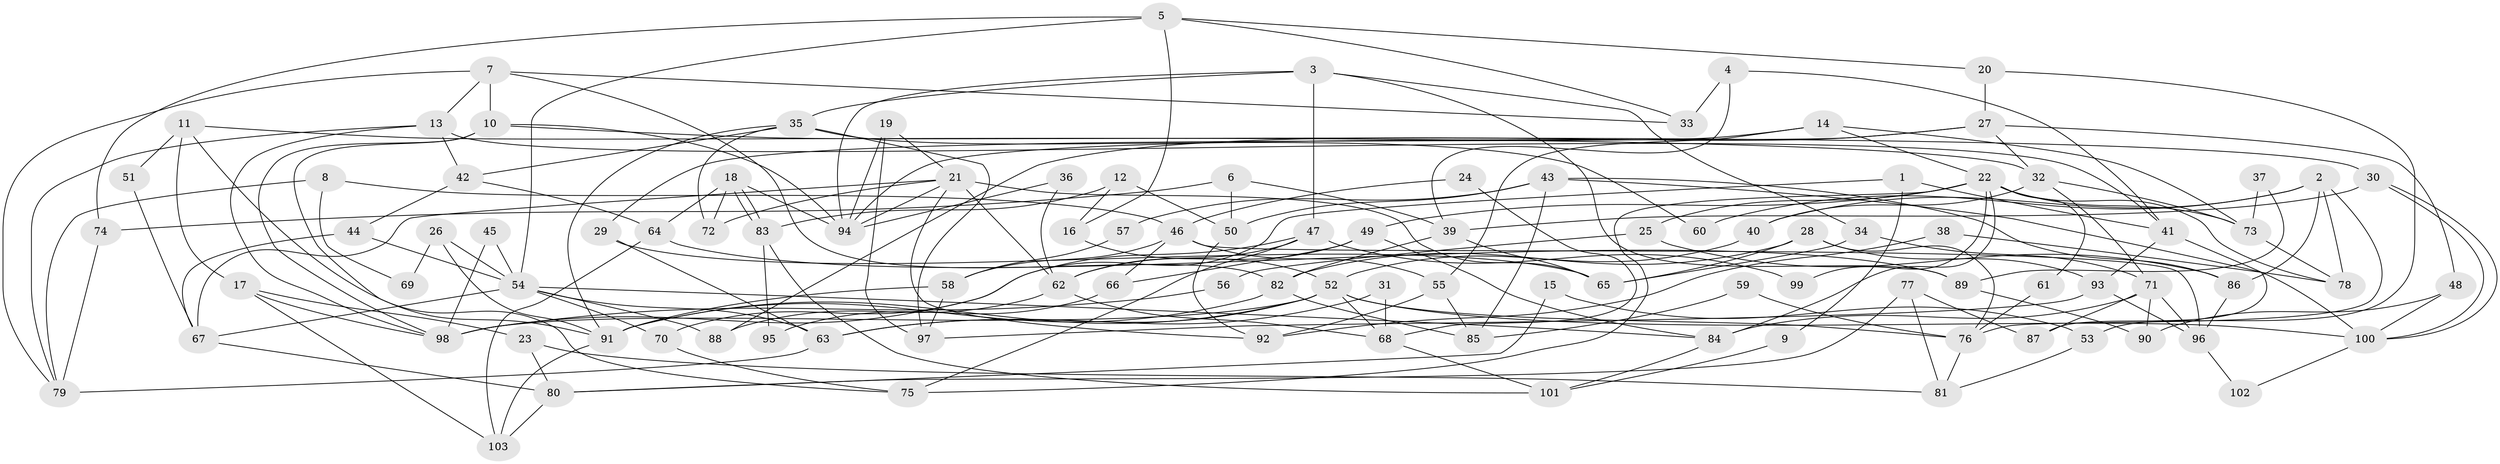 // coarse degree distribution, {3: 0.23333333333333334, 5: 0.16666666666666666, 2: 0.06666666666666667, 8: 0.1, 6: 0.1, 9: 0.03333333333333333, 4: 0.16666666666666666, 7: 0.06666666666666667, 12: 0.03333333333333333, 13: 0.03333333333333333}
// Generated by graph-tools (version 1.1) at 2025/52/03/04/25 21:52:51]
// undirected, 103 vertices, 206 edges
graph export_dot {
graph [start="1"]
  node [color=gray90,style=filled];
  1;
  2;
  3;
  4;
  5;
  6;
  7;
  8;
  9;
  10;
  11;
  12;
  13;
  14;
  15;
  16;
  17;
  18;
  19;
  20;
  21;
  22;
  23;
  24;
  25;
  26;
  27;
  28;
  29;
  30;
  31;
  32;
  33;
  34;
  35;
  36;
  37;
  38;
  39;
  40;
  41;
  42;
  43;
  44;
  45;
  46;
  47;
  48;
  49;
  50;
  51;
  52;
  53;
  54;
  55;
  56;
  57;
  58;
  59;
  60;
  61;
  62;
  63;
  64;
  65;
  66;
  67;
  68;
  69;
  70;
  71;
  72;
  73;
  74;
  75;
  76;
  77;
  78;
  79;
  80;
  81;
  82;
  83;
  84;
  85;
  86;
  87;
  88;
  89;
  90;
  91;
  92;
  93;
  94;
  95;
  96;
  97;
  98;
  99;
  100;
  101;
  102;
  103;
  1 -- 70;
  1 -- 41;
  1 -- 9;
  2 -- 86;
  2 -- 78;
  2 -- 40;
  2 -- 60;
  2 -- 76;
  3 -- 34;
  3 -- 94;
  3 -- 35;
  3 -- 47;
  3 -- 89;
  4 -- 33;
  4 -- 39;
  4 -- 41;
  5 -- 16;
  5 -- 54;
  5 -- 20;
  5 -- 33;
  5 -- 74;
  6 -- 74;
  6 -- 39;
  6 -- 50;
  7 -- 82;
  7 -- 13;
  7 -- 10;
  7 -- 33;
  7 -- 79;
  8 -- 79;
  8 -- 46;
  8 -- 69;
  9 -- 101;
  10 -- 98;
  10 -- 30;
  10 -- 75;
  10 -- 94;
  11 -- 32;
  11 -- 17;
  11 -- 51;
  11 -- 91;
  12 -- 83;
  12 -- 50;
  12 -- 16;
  13 -- 98;
  13 -- 79;
  13 -- 41;
  13 -- 42;
  14 -- 73;
  14 -- 22;
  14 -- 29;
  14 -- 55;
  15 -- 80;
  15 -- 53;
  16 -- 52;
  17 -- 23;
  17 -- 103;
  17 -- 98;
  18 -- 83;
  18 -- 83;
  18 -- 72;
  18 -- 64;
  18 -- 94;
  19 -- 21;
  19 -- 94;
  19 -- 97;
  20 -- 27;
  20 -- 53;
  21 -- 65;
  21 -- 94;
  21 -- 62;
  21 -- 67;
  21 -- 72;
  21 -- 92;
  22 -- 49;
  22 -- 75;
  22 -- 25;
  22 -- 61;
  22 -- 73;
  22 -- 78;
  22 -- 84;
  22 -- 99;
  23 -- 81;
  23 -- 80;
  24 -- 68;
  24 -- 46;
  25 -- 86;
  25 -- 56;
  26 -- 91;
  26 -- 54;
  26 -- 69;
  27 -- 94;
  27 -- 32;
  27 -- 48;
  27 -- 88;
  28 -- 82;
  28 -- 93;
  28 -- 65;
  28 -- 76;
  29 -- 63;
  29 -- 65;
  30 -- 100;
  30 -- 100;
  30 -- 39;
  31 -- 68;
  31 -- 63;
  32 -- 40;
  32 -- 71;
  32 -- 73;
  34 -- 65;
  34 -- 71;
  35 -- 97;
  35 -- 42;
  35 -- 60;
  35 -- 72;
  35 -- 91;
  36 -- 94;
  36 -- 62;
  37 -- 89;
  37 -- 73;
  38 -- 78;
  38 -- 92;
  39 -- 65;
  39 -- 82;
  40 -- 52;
  41 -- 87;
  41 -- 93;
  42 -- 44;
  42 -- 64;
  43 -- 50;
  43 -- 100;
  43 -- 57;
  43 -- 85;
  43 -- 86;
  44 -- 67;
  44 -- 54;
  45 -- 54;
  45 -- 98;
  46 -- 58;
  46 -- 55;
  46 -- 66;
  46 -- 96;
  47 -- 98;
  47 -- 62;
  47 -- 75;
  47 -- 99;
  48 -- 100;
  48 -- 90;
  49 -- 84;
  49 -- 62;
  49 -- 66;
  50 -- 92;
  51 -- 67;
  52 -- 76;
  52 -- 91;
  52 -- 63;
  52 -- 68;
  52 -- 98;
  52 -- 100;
  53 -- 81;
  54 -- 88;
  54 -- 63;
  54 -- 67;
  54 -- 70;
  54 -- 84;
  55 -- 85;
  55 -- 92;
  56 -- 98;
  57 -- 58;
  58 -- 91;
  58 -- 97;
  59 -- 85;
  59 -- 76;
  61 -- 76;
  62 -- 68;
  62 -- 88;
  63 -- 79;
  64 -- 89;
  64 -- 103;
  66 -- 95;
  67 -- 80;
  68 -- 101;
  70 -- 75;
  71 -- 84;
  71 -- 90;
  71 -- 87;
  71 -- 96;
  73 -- 78;
  74 -- 79;
  76 -- 81;
  77 -- 80;
  77 -- 87;
  77 -- 81;
  80 -- 103;
  82 -- 91;
  82 -- 85;
  83 -- 101;
  83 -- 95;
  84 -- 101;
  86 -- 96;
  89 -- 90;
  91 -- 103;
  93 -- 96;
  93 -- 97;
  96 -- 102;
  100 -- 102;
}
